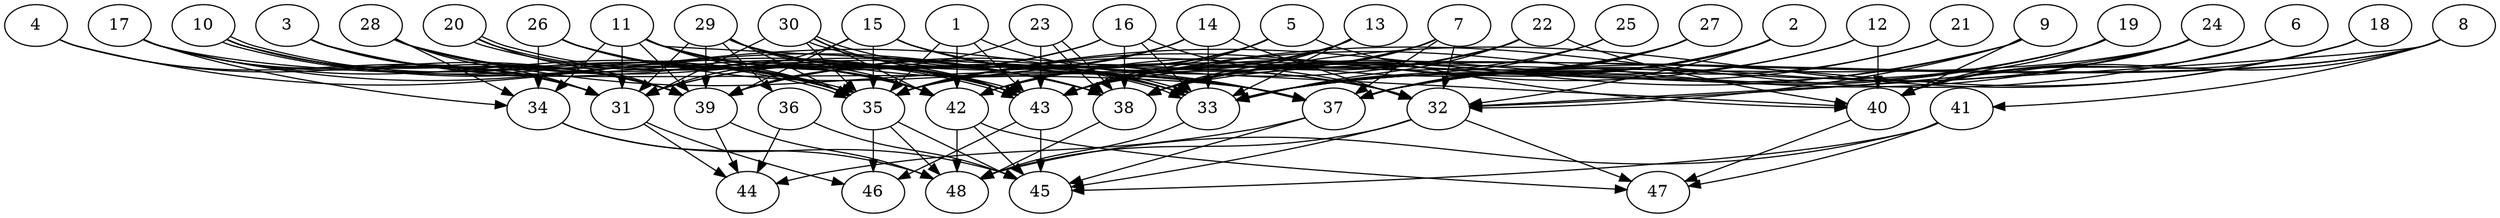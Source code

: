 // DAG (tier=3-complex, mode=compute, n=48, ccr=0.466, fat=0.822, density=0.707, regular=0.398, jump=0.233, mindata=1048576, maxdata=16777216)
// DAG automatically generated by daggen at Sun Aug 24 16:33:35 2025
// /home/ermia/Project/Environments/daggen/bin/daggen --dot --ccr 0.466 --fat 0.822 --regular 0.398 --density 0.707 --jump 0.233 --mindata 1048576 --maxdata 16777216 -n 48 
digraph G {
  1 [size="1809733467762534912", alpha="0.00", expect_size="904866733881267456"]
  1 -> 35 [size ="1835702987784192"]
  1 -> 37 [size ="1835702987784192"]
  1 -> 42 [size ="1835702987784192"]
  1 -> 43 [size ="1835702987784192"]
  2 [size="700499628161979383808", alpha="0.10", expect_size="350249814080989691904"]
  2 -> 32 [size ="630998886776832"]
  2 -> 37 [size ="630998886776832"]
  2 -> 38 [size ="630998886776832"]
  2 -> 42 [size ="630998886776832"]
  2 -> 43 [size ="630998886776832"]
  3 [size="31925970659818078208", alpha="0.08", expect_size="15962985329909039104"]
  3 -> 31 [size ="80510537695232"]
  3 -> 35 [size ="80510537695232"]
  3 -> 38 [size ="80510537695232"]
  3 -> 39 [size ="80510537695232"]
  3 -> 43 [size ="80510537695232"]
  4 [size="748371237963155840", alpha="0.02", expect_size="374185618981577920"]
  4 -> 31 [size ="329780507443200"]
  4 -> 33 [size ="329780507443200"]
  4 -> 39 [size ="329780507443200"]
  5 [size="1855889766995747405824", alpha="0.03", expect_size="927944883497873702912"]
  5 -> 35 [size ="1208160886980608"]
  5 -> 40 [size ="1208160886980608"]
  5 -> 42 [size ="1208160886980608"]
  5 -> 43 [size ="1208160886980608"]
  6 [size="1377478695111040", alpha="0.10", expect_size="688739347555520"]
  6 -> 40 [size ="31963146616832"]
  6 -> 43 [size ="31963146616832"]
  7 [size="1598031874686106880", alpha="0.12", expect_size="799015937343053440"]
  7 -> 32 [size ="1471169316257792"]
  7 -> 35 [size ="1471169316257792"]
  7 -> 37 [size ="1471169316257792"]
  7 -> 38 [size ="1471169316257792"]
  7 -> 39 [size ="1471169316257792"]
  7 -> 43 [size ="1471169316257792"]
  8 [size="5532931461291011072", alpha="0.18", expect_size="2766465730645505536"]
  8 -> 32 [size ="2182251416649728"]
  8 -> 38 [size ="2182251416649728"]
  8 -> 40 [size ="2182251416649728"]
  8 -> 41 [size ="2182251416649728"]
  8 -> 43 [size ="2182251416649728"]
  9 [size="3239689670623232000", alpha="0.11", expect_size="1619844835311616000"]
  9 -> 32 [size ="17515623219200"]
  9 -> 33 [size ="17515623219200"]
  9 -> 35 [size ="17515623219200"]
  9 -> 40 [size ="17515623219200"]
  10 [size="9728537391008232", alpha="0.09", expect_size="4864268695504116"]
  10 -> 31 [size ="275134002757632"]
  10 -> 35 [size ="275134002757632"]
  10 -> 35 [size ="275134002757632"]
  10 -> 39 [size ="275134002757632"]
  10 -> 42 [size ="275134002757632"]
  10 -> 43 [size ="275134002757632"]
  11 [size="4589515198322120704", alpha="0.04", expect_size="2294757599161060352"]
  11 -> 31 [size ="1770279227359232"]
  11 -> 33 [size ="1770279227359232"]
  11 -> 34 [size ="1770279227359232"]
  11 -> 35 [size ="1770279227359232"]
  11 -> 38 [size ="1770279227359232"]
  11 -> 39 [size ="1770279227359232"]
  11 -> 40 [size ="1770279227359232"]
  11 -> 42 [size ="1770279227359232"]
  11 -> 43 [size ="1770279227359232"]
  12 [size="1060588874361624068096", alpha="0.06", expect_size="530294437180812034048"]
  12 -> 35 [size ="831996242690048"]
  12 -> 38 [size ="831996242690048"]
  12 -> 40 [size ="831996242690048"]
  13 [size="1824364699599353600", alpha="0.16", expect_size="912182349799676800"]
  13 -> 33 [size ="1243040115064832"]
  13 -> 35 [size ="1243040115064832"]
  13 -> 38 [size ="1243040115064832"]
  13 -> 43 [size ="1243040115064832"]
  14 [size="448660542444609", alpha="0.17", expect_size="224330271222304"]
  14 -> 31 [size ="22424636620800"]
  14 -> 32 [size ="22424636620800"]
  14 -> 33 [size ="22424636620800"]
  14 -> 35 [size ="22424636620800"]
  15 [size="37311899425039536", alpha="0.09", expect_size="18655949712519768"]
  15 -> 31 [size ="593310305484800"]
  15 -> 32 [size ="593310305484800"]
  15 -> 33 [size ="593310305484800"]
  15 -> 35 [size ="593310305484800"]
  15 -> 37 [size ="593310305484800"]
  15 -> 39 [size ="593310305484800"]
  16 [size="2901114214518370816", alpha="0.16", expect_size="1450557107259185408"]
  16 -> 31 [size ="1423351121707008"]
  16 -> 32 [size ="1423351121707008"]
  16 -> 33 [size ="1423351121707008"]
  16 -> 38 [size ="1423351121707008"]
  16 -> 39 [size ="1423351121707008"]
  17 [size="17304221499410570", alpha="0.18", expect_size="8652110749705285"]
  17 -> 31 [size ="813553242079232"]
  17 -> 34 [size ="813553242079232"]
  17 -> 35 [size ="813553242079232"]
  17 -> 37 [size ="813553242079232"]
  17 -> 38 [size ="813553242079232"]
  17 -> 39 [size ="813553242079232"]
  18 [size="1934449840191877152768", alpha="0.12", expect_size="967224920095938576384"]
  18 -> 37 [size ="1242019179528192"]
  18 -> 38 [size ="1242019179528192"]
  18 -> 40 [size ="1242019179528192"]
  19 [size="88453999040498560", alpha="0.15", expect_size="44226999520249280"]
  19 -> 33 [size ="118910405836800"]
  19 -> 37 [size ="118910405836800"]
  19 -> 40 [size ="118910405836800"]
  19 -> 43 [size ="118910405836800"]
  20 [size="964898897002496000000", alpha="0.06", expect_size="482449448501248000000"]
  20 -> 35 [size ="781168148480000"]
  20 -> 39 [size ="781168148480000"]
  20 -> 43 [size ="781168148480000"]
  20 -> 43 [size ="781168148480000"]
  21 [size="917115213946843824128", alpha="0.12", expect_size="458557606973421912064"]
  21 -> 33 [size ="755160477335552"]
  21 -> 37 [size ="755160477335552"]
  22 [size="1964652605083100381184", alpha="0.04", expect_size="982326302541550190592"]
  22 -> 33 [size ="1254913619263488"]
  22 -> 38 [size ="1254913619263488"]
  22 -> 39 [size ="1254913619263488"]
  22 -> 40 [size ="1254913619263488"]
  22 -> 42 [size ="1254913619263488"]
  22 -> 43 [size ="1254913619263488"]
  23 [size="906124654549385600", alpha="0.03", expect_size="453062327274692800"]
  23 -> 38 [size ="360002153873408"]
  23 -> 38 [size ="360002153873408"]
  23 -> 39 [size ="360002153873408"]
  23 -> 43 [size ="360002153873408"]
  24 [size="241676065070394816", alpha="0.01", expect_size="120838032535197408"]
  24 -> 32 [size ="578727012466688"]
  24 -> 33 [size ="578727012466688"]
  24 -> 35 [size ="578727012466688"]
  24 -> 37 [size ="578727012466688"]
  24 -> 40 [size ="578727012466688"]
  25 [size="4932350659780610", alpha="0.20", expect_size="2466175329890305"]
  25 -> 33 [size ="206123609096192"]
  25 -> 43 [size ="206123609096192"]
  26 [size="1339871027620273455104", alpha="0.16", expect_size="669935513810136727552"]
  26 -> 34 [size ="972296340635648"]
  26 -> 35 [size ="972296340635648"]
  26 -> 37 [size ="972296340635648"]
  26 -> 42 [size ="972296340635648"]
  26 -> 43 [size ="972296340635648"]
  27 [size="643293479671988224", alpha="0.19", expect_size="321646739835994112"]
  27 -> 33 [size ="453420234309632"]
  27 -> 35 [size ="453420234309632"]
  27 -> 37 [size ="453420234309632"]
  27 -> 38 [size ="453420234309632"]
  28 [size="1509269571045514496", alpha="0.02", expect_size="754634785522757248"]
  28 -> 31 [size ="751662528462848"]
  28 -> 34 [size ="751662528462848"]
  28 -> 35 [size ="751662528462848"]
  28 -> 37 [size ="751662528462848"]
  28 -> 38 [size ="751662528462848"]
  28 -> 39 [size ="751662528462848"]
  28 -> 43 [size ="751662528462848"]
  29 [size="36791537031245201408", alpha="0.17", expect_size="18395768515622600704"]
  29 -> 31 [size ="88495653650432"]
  29 -> 32 [size ="88495653650432"]
  29 -> 33 [size ="88495653650432"]
  29 -> 35 [size ="88495653650432"]
  29 -> 36 [size ="88495653650432"]
  29 -> 38 [size ="88495653650432"]
  29 -> 39 [size ="88495653650432"]
  29 -> 42 [size ="88495653650432"]
  29 -> 43 [size ="88495653650432"]
  30 [size="1855889766995747405824", alpha="0.01", expect_size="927944883497873702912"]
  30 -> 31 [size ="1208160886980608"]
  30 -> 33 [size ="1208160886980608"]
  30 -> 33 [size ="1208160886980608"]
  30 -> 35 [size ="1208160886980608"]
  30 -> 42 [size ="1208160886980608"]
  30 -> 43 [size ="1208160886980608"]
  31 [size="4283605020147974144000", alpha="0.09", expect_size="2141802510073987072000"]
  31 -> 44 [size ="2110067100876800"]
  31 -> 46 [size ="2110067100876800"]
  32 [size="24474141254255180", alpha="0.01", expect_size="12237070627127590"]
  32 -> 45 [size ="1415058714263552"]
  32 -> 47 [size ="1415058714263552"]
  32 -> 48 [size ="1415058714263552"]
  33 [size="762997836779053184", alpha="0.02", expect_size="381498918389526592"]
  33 -> 48 [size ="529114503053312"]
  34 [size="44772001794984360", alpha="0.02", expect_size="22386000897492180"]
  34 -> 45 [size ="1072089477939200"]
  34 -> 48 [size ="1072089477939200"]
  35 [size="18173036842976028", alpha="0.11", expect_size="9086518421488014"]
  35 -> 45 [size ="13044360937472"]
  35 -> 46 [size ="13044360937472"]
  35 -> 48 [size ="13044360937472"]
  36 [size="1412151717612412", alpha="0.05", expect_size="706075858806206"]
  36 -> 44 [size ="54932640104448"]
  36 -> 45 [size ="54932640104448"]
  37 [size="28514729048535352", alpha="0.07", expect_size="14257364524267676"]
  37 -> 44 [size ="1019640545280000"]
  37 -> 45 [size ="1019640545280000"]
  38 [size="518227522418905472", alpha="0.09", expect_size="259113761209452736"]
  38 -> 48 [size ="579145142632448"]
  39 [size="4506950036126612480", alpha="0.15", expect_size="2253475018063306240"]
  39 -> 44 [size ="2102357642969088"]
  39 -> 48 [size ="2102357642969088"]
  40 [size="2127824760017779200", alpha="0.05", expect_size="1063912380008889600"]
  40 -> 47 [size ="1563902584291328"]
  41 [size="75702287887042544", alpha="0.09", expect_size="37851143943521272"]
  41 -> 45 [size ="1441987630727168"]
  41 -> 47 [size ="1441987630727168"]
  41 -> 48 [size ="1441987630727168"]
  42 [size="389032347721831284736", alpha="0.08", expect_size="194516173860915642368"]
  42 -> 45 [size ="426331212873728"]
  42 -> 47 [size ="426331212873728"]
  42 -> 48 [size ="426331212873728"]
  43 [size="2409835088547113472", alpha="0.17", expect_size="1204917544273556736"]
  43 -> 45 [size ="1240998663421952"]
  43 -> 46 [size ="1240998663421952"]
  44 [size="3948582770045634048", alpha="0.11", expect_size="1974291385022817024"]
  45 [size="4692166898620748005376", alpha="0.09", expect_size="2346083449310374002688"]
  46 [size="544539616876469760", alpha="0.07", expect_size="272269808438234880"]
  47 [size="828259183496319", alpha="0.17", expect_size="414129591748159"]
  48 [size="46115645833810542592", alpha="0.19", expect_size="23057822916905271296"]
}